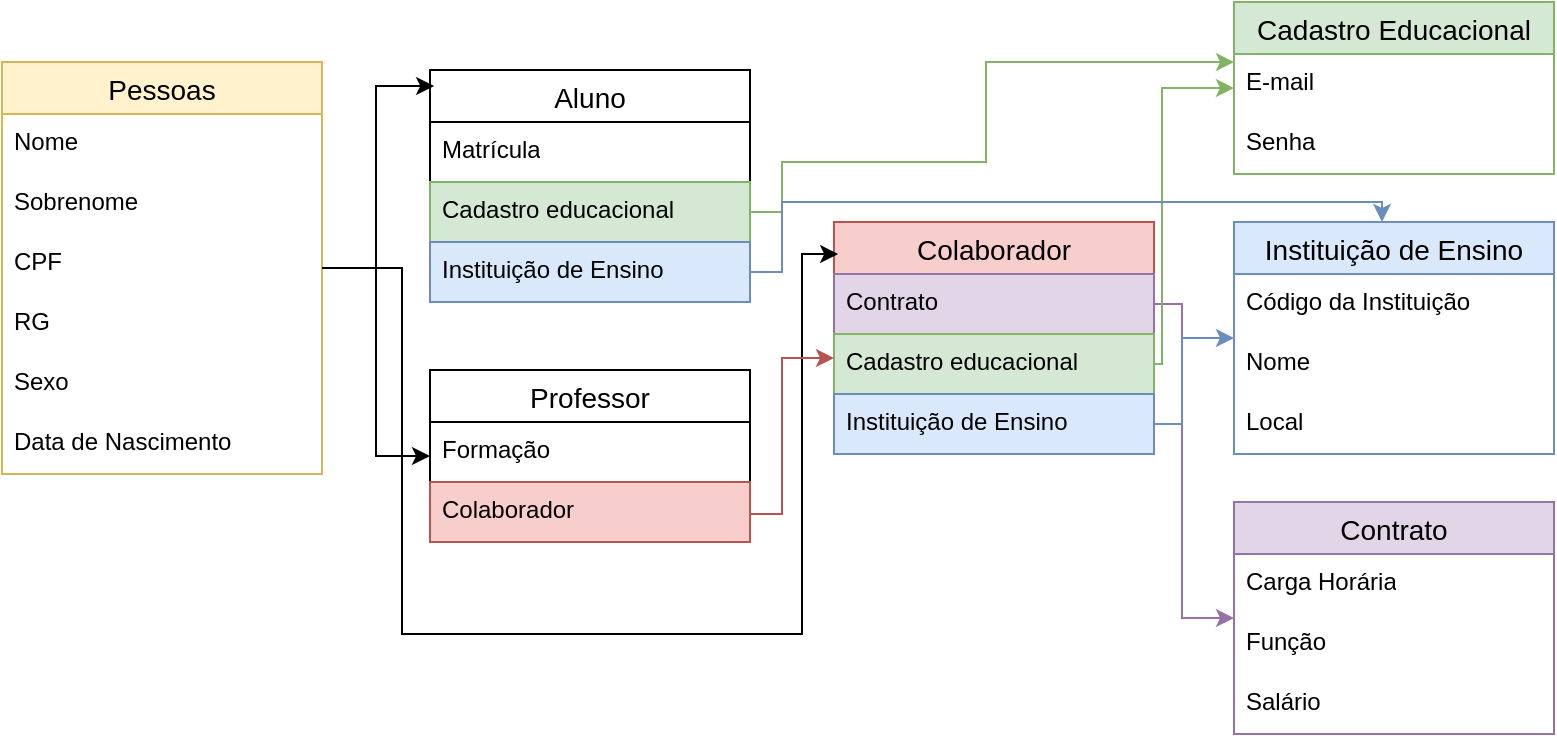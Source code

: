 <mxfile version="23.0.2" type="github" pages="2">
  <diagram name="Página-1" id="nyUTgH9CkfH-5q5UO0cA">
    <mxGraphModel dx="880" dy="470" grid="1" gridSize="10" guides="1" tooltips="1" connect="1" arrows="1" fold="1" page="1" pageScale="1" pageWidth="827" pageHeight="1169" math="0" shadow="0">
      <root>
        <mxCell id="0" />
        <mxCell id="1" parent="0" />
        <mxCell id="SFeIeZnjK43Tk4AS8ulk-58" style="edgeStyle=orthogonalEdgeStyle;rounded=0;orthogonalLoop=1;jettySize=auto;html=1;curved=0;" edge="1" parent="1" source="SFeIeZnjK43Tk4AS8ulk-1" target="SFeIeZnjK43Tk4AS8ulk-29">
          <mxGeometry relative="1" as="geometry" />
        </mxCell>
        <mxCell id="SFeIeZnjK43Tk4AS8ulk-1" value="Pessoas" style="swimlane;fontStyle=0;childLayout=stackLayout;horizontal=1;startSize=26;horizontalStack=0;resizeParent=1;resizeParentMax=0;resizeLast=0;collapsible=1;marginBottom=0;align=center;fontSize=14;fillColor=#fff2cc;strokeColor=#d6b656;" vertex="1" parent="1">
          <mxGeometry x="40" y="40" width="160" height="206" as="geometry" />
        </mxCell>
        <mxCell id="SFeIeZnjK43Tk4AS8ulk-2" value="Nome" style="text;strokeColor=none;fillColor=none;spacingLeft=4;spacingRight=4;overflow=hidden;rotatable=0;points=[[0,0.5],[1,0.5]];portConstraint=eastwest;fontSize=12;whiteSpace=wrap;html=1;" vertex="1" parent="SFeIeZnjK43Tk4AS8ulk-1">
          <mxGeometry y="26" width="160" height="30" as="geometry" />
        </mxCell>
        <mxCell id="SFeIeZnjK43Tk4AS8ulk-3" value="Sobrenome" style="text;strokeColor=none;fillColor=none;spacingLeft=4;spacingRight=4;overflow=hidden;rotatable=0;points=[[0,0.5],[1,0.5]];portConstraint=eastwest;fontSize=12;whiteSpace=wrap;html=1;" vertex="1" parent="SFeIeZnjK43Tk4AS8ulk-1">
          <mxGeometry y="56" width="160" height="30" as="geometry" />
        </mxCell>
        <mxCell id="SFeIeZnjK43Tk4AS8ulk-4" value="CPF" style="text;strokeColor=none;fillColor=none;spacingLeft=4;spacingRight=4;overflow=hidden;rotatable=0;points=[[0,0.5],[1,0.5]];portConstraint=eastwest;fontSize=12;whiteSpace=wrap;html=1;" vertex="1" parent="SFeIeZnjK43Tk4AS8ulk-1">
          <mxGeometry y="86" width="160" height="30" as="geometry" />
        </mxCell>
        <mxCell id="SFeIeZnjK43Tk4AS8ulk-6" value="RG" style="text;strokeColor=none;fillColor=none;spacingLeft=4;spacingRight=4;overflow=hidden;rotatable=0;points=[[0,0.5],[1,0.5]];portConstraint=eastwest;fontSize=12;whiteSpace=wrap;html=1;" vertex="1" parent="SFeIeZnjK43Tk4AS8ulk-1">
          <mxGeometry y="116" width="160" height="30" as="geometry" />
        </mxCell>
        <mxCell id="SFeIeZnjK43Tk4AS8ulk-7" value="Sexo" style="text;strokeColor=none;fillColor=none;spacingLeft=4;spacingRight=4;overflow=hidden;rotatable=0;points=[[0,0.5],[1,0.5]];portConstraint=eastwest;fontSize=12;whiteSpace=wrap;html=1;" vertex="1" parent="SFeIeZnjK43Tk4AS8ulk-1">
          <mxGeometry y="146" width="160" height="30" as="geometry" />
        </mxCell>
        <mxCell id="SFeIeZnjK43Tk4AS8ulk-8" value="Data de Nascimento" style="text;strokeColor=none;fillColor=none;spacingLeft=4;spacingRight=4;overflow=hidden;rotatable=0;points=[[0,0.5],[1,0.5]];portConstraint=eastwest;fontSize=12;whiteSpace=wrap;html=1;" vertex="1" parent="SFeIeZnjK43Tk4AS8ulk-1">
          <mxGeometry y="176" width="160" height="30" as="geometry" />
        </mxCell>
        <mxCell id="SFeIeZnjK43Tk4AS8ulk-9" value="Aluno" style="swimlane;fontStyle=0;childLayout=stackLayout;horizontal=1;startSize=26;horizontalStack=0;resizeParent=1;resizeParentMax=0;resizeLast=0;collapsible=1;marginBottom=0;align=center;fontSize=14;" vertex="1" parent="1">
          <mxGeometry x="254" y="44" width="160" height="116" as="geometry" />
        </mxCell>
        <mxCell id="SFeIeZnjK43Tk4AS8ulk-10" value="Matrícula" style="text;strokeColor=none;fillColor=none;spacingLeft=4;spacingRight=4;overflow=hidden;rotatable=0;points=[[0,0.5],[1,0.5]];portConstraint=eastwest;fontSize=12;whiteSpace=wrap;html=1;" vertex="1" parent="SFeIeZnjK43Tk4AS8ulk-9">
          <mxGeometry y="26" width="160" height="30" as="geometry" />
        </mxCell>
        <mxCell id="SFeIeZnjK43Tk4AS8ulk-11" value="Cadastro educacional" style="text;strokeColor=#82b366;fillColor=#d5e8d4;spacingLeft=4;spacingRight=4;overflow=hidden;rotatable=0;points=[[0,0.5],[1,0.5]];portConstraint=eastwest;fontSize=12;whiteSpace=wrap;html=1;" vertex="1" parent="SFeIeZnjK43Tk4AS8ulk-9">
          <mxGeometry y="56" width="160" height="30" as="geometry" />
        </mxCell>
        <mxCell id="SFeIeZnjK43Tk4AS8ulk-50" value="Instituição de Ensino" style="text;strokeColor=#6c8ebf;fillColor=#dae8fc;spacingLeft=4;spacingRight=4;overflow=hidden;rotatable=0;points=[[0,0.5],[1,0.5]];portConstraint=eastwest;fontSize=12;whiteSpace=wrap;html=1;" vertex="1" parent="SFeIeZnjK43Tk4AS8ulk-9">
          <mxGeometry y="86" width="160" height="30" as="geometry" />
        </mxCell>
        <mxCell id="SFeIeZnjK43Tk4AS8ulk-17" value="Cadastro Educacional" style="swimlane;fontStyle=0;childLayout=stackLayout;horizontal=1;startSize=26;horizontalStack=0;resizeParent=1;resizeParentMax=0;resizeLast=0;collapsible=1;marginBottom=0;align=center;fontSize=14;fillColor=#d5e8d4;strokeColor=#82b366;" vertex="1" parent="1">
          <mxGeometry x="656" y="10" width="160" height="86" as="geometry" />
        </mxCell>
        <mxCell id="SFeIeZnjK43Tk4AS8ulk-18" value="E-mail" style="text;strokeColor=none;fillColor=none;spacingLeft=4;spacingRight=4;overflow=hidden;rotatable=0;points=[[0,0.5],[1,0.5]];portConstraint=eastwest;fontSize=12;whiteSpace=wrap;html=1;" vertex="1" parent="SFeIeZnjK43Tk4AS8ulk-17">
          <mxGeometry y="26" width="160" height="30" as="geometry" />
        </mxCell>
        <mxCell id="SFeIeZnjK43Tk4AS8ulk-19" value="Senha" style="text;strokeColor=none;fillColor=none;spacingLeft=4;spacingRight=4;overflow=hidden;rotatable=0;points=[[0,0.5],[1,0.5]];portConstraint=eastwest;fontSize=12;whiteSpace=wrap;html=1;" vertex="1" parent="SFeIeZnjK43Tk4AS8ulk-17">
          <mxGeometry y="56" width="160" height="30" as="geometry" />
        </mxCell>
        <mxCell id="SFeIeZnjK43Tk4AS8ulk-24" value="Instituição de Ensino" style="swimlane;fontStyle=0;childLayout=stackLayout;horizontal=1;startSize=26;horizontalStack=0;resizeParent=1;resizeParentMax=0;resizeLast=0;collapsible=1;marginBottom=0;align=center;fontSize=14;fillColor=#dae8fc;strokeColor=#6c8ebf;" vertex="1" parent="1">
          <mxGeometry x="656" y="120" width="160" height="116" as="geometry" />
        </mxCell>
        <mxCell id="SFeIeZnjK43Tk4AS8ulk-40" value="Código da Instituição" style="text;strokeColor=none;fillColor=none;spacingLeft=4;spacingRight=4;overflow=hidden;rotatable=0;points=[[0,0.5],[1,0.5]];portConstraint=eastwest;fontSize=12;whiteSpace=wrap;html=1;" vertex="1" parent="SFeIeZnjK43Tk4AS8ulk-24">
          <mxGeometry y="26" width="160" height="30" as="geometry" />
        </mxCell>
        <mxCell id="SFeIeZnjK43Tk4AS8ulk-25" value="Nome" style="text;strokeColor=none;fillColor=none;spacingLeft=4;spacingRight=4;overflow=hidden;rotatable=0;points=[[0,0.5],[1,0.5]];portConstraint=eastwest;fontSize=12;whiteSpace=wrap;html=1;" vertex="1" parent="SFeIeZnjK43Tk4AS8ulk-24">
          <mxGeometry y="56" width="160" height="30" as="geometry" />
        </mxCell>
        <mxCell id="SFeIeZnjK43Tk4AS8ulk-46" value="Local" style="text;strokeColor=none;fillColor=none;spacingLeft=4;spacingRight=4;overflow=hidden;rotatable=0;points=[[0,0.5],[1,0.5]];portConstraint=eastwest;fontSize=12;whiteSpace=wrap;html=1;" vertex="1" parent="SFeIeZnjK43Tk4AS8ulk-24">
          <mxGeometry y="86" width="160" height="30" as="geometry" />
        </mxCell>
        <mxCell id="SFeIeZnjK43Tk4AS8ulk-29" value="Professor" style="swimlane;fontStyle=0;childLayout=stackLayout;horizontal=1;startSize=26;horizontalStack=0;resizeParent=1;resizeParentMax=0;resizeLast=0;collapsible=1;marginBottom=0;align=center;fontSize=14;" vertex="1" parent="1">
          <mxGeometry x="254" y="194" width="160" height="86" as="geometry" />
        </mxCell>
        <mxCell id="SFeIeZnjK43Tk4AS8ulk-30" value="Formação" style="text;strokeColor=none;fillColor=none;spacingLeft=4;spacingRight=4;overflow=hidden;rotatable=0;points=[[0,0.5],[1,0.5]];portConstraint=eastwest;fontSize=12;whiteSpace=wrap;html=1;" vertex="1" parent="SFeIeZnjK43Tk4AS8ulk-29">
          <mxGeometry y="26" width="160" height="30" as="geometry" />
        </mxCell>
        <mxCell id="SFeIeZnjK43Tk4AS8ulk-31" value="Colaborador" style="text;strokeColor=#b85450;fillColor=#f8cecc;spacingLeft=4;spacingRight=4;overflow=hidden;rotatable=0;points=[[0,0.5],[1,0.5]];portConstraint=eastwest;fontSize=12;whiteSpace=wrap;html=1;" vertex="1" parent="SFeIeZnjK43Tk4AS8ulk-29">
          <mxGeometry y="56" width="160" height="30" as="geometry" />
        </mxCell>
        <mxCell id="SFeIeZnjK43Tk4AS8ulk-35" value="Colaborador" style="swimlane;fontStyle=0;childLayout=stackLayout;horizontal=1;startSize=26;horizontalStack=0;resizeParent=1;resizeParentMax=0;resizeLast=0;collapsible=1;marginBottom=0;align=center;fontSize=14;fillColor=#f8cecc;strokeColor=#b85450;" vertex="1" parent="1">
          <mxGeometry x="456" y="120" width="160" height="116" as="geometry" />
        </mxCell>
        <mxCell id="SFeIeZnjK43Tk4AS8ulk-39" value="Contrato" style="text;strokeColor=#9673a6;fillColor=#e1d5e7;spacingLeft=4;spacingRight=4;overflow=hidden;rotatable=0;points=[[0,0.5],[1,0.5]];portConstraint=eastwest;fontSize=12;whiteSpace=wrap;html=1;" vertex="1" parent="SFeIeZnjK43Tk4AS8ulk-35">
          <mxGeometry y="26" width="160" height="30" as="geometry" />
        </mxCell>
        <mxCell id="SFeIeZnjK43Tk4AS8ulk-49" value="Cadastro educacional" style="text;strokeColor=#82b366;fillColor=#d5e8d4;spacingLeft=4;spacingRight=4;overflow=hidden;rotatable=0;points=[[0,0.5],[1,0.5]];portConstraint=eastwest;fontSize=12;whiteSpace=wrap;html=1;" vertex="1" parent="SFeIeZnjK43Tk4AS8ulk-35">
          <mxGeometry y="56" width="160" height="30" as="geometry" />
        </mxCell>
        <mxCell id="SFeIeZnjK43Tk4AS8ulk-52" value="Instituição de Ensino" style="text;strokeColor=#6c8ebf;fillColor=#dae8fc;spacingLeft=4;spacingRight=4;overflow=hidden;rotatable=0;points=[[0,0.5],[1,0.5]];portConstraint=eastwest;fontSize=12;whiteSpace=wrap;html=1;" vertex="1" parent="SFeIeZnjK43Tk4AS8ulk-35">
          <mxGeometry y="86" width="160" height="30" as="geometry" />
        </mxCell>
        <mxCell id="SFeIeZnjK43Tk4AS8ulk-41" value="Contrato" style="swimlane;fontStyle=0;childLayout=stackLayout;horizontal=1;startSize=26;horizontalStack=0;resizeParent=1;resizeParentMax=0;resizeLast=0;collapsible=1;marginBottom=0;align=center;fontSize=14;fillColor=#e1d5e7;strokeColor=#9673a6;" vertex="1" parent="1">
          <mxGeometry x="656" y="260" width="160" height="116" as="geometry" />
        </mxCell>
        <mxCell id="SFeIeZnjK43Tk4AS8ulk-42" value="Carga Horária" style="text;strokeColor=none;fillColor=none;spacingLeft=4;spacingRight=4;overflow=hidden;rotatable=0;points=[[0,0.5],[1,0.5]];portConstraint=eastwest;fontSize=12;whiteSpace=wrap;html=1;" vertex="1" parent="SFeIeZnjK43Tk4AS8ulk-41">
          <mxGeometry y="26" width="160" height="30" as="geometry" />
        </mxCell>
        <mxCell id="SFeIeZnjK43Tk4AS8ulk-43" value="Função" style="text;strokeColor=none;fillColor=none;spacingLeft=4;spacingRight=4;overflow=hidden;rotatable=0;points=[[0,0.5],[1,0.5]];portConstraint=eastwest;fontSize=12;whiteSpace=wrap;html=1;" vertex="1" parent="SFeIeZnjK43Tk4AS8ulk-41">
          <mxGeometry y="56" width="160" height="30" as="geometry" />
        </mxCell>
        <mxCell id="SFeIeZnjK43Tk4AS8ulk-45" value="Salário" style="text;strokeColor=none;fillColor=none;spacingLeft=4;spacingRight=4;overflow=hidden;rotatable=0;points=[[0,0.5],[1,0.5]];portConstraint=eastwest;fontSize=12;whiteSpace=wrap;html=1;" vertex="1" parent="SFeIeZnjK43Tk4AS8ulk-41">
          <mxGeometry y="86" width="160" height="30" as="geometry" />
        </mxCell>
        <mxCell id="SFeIeZnjK43Tk4AS8ulk-57" style="edgeStyle=orthogonalEdgeStyle;rounded=0;orthogonalLoop=1;jettySize=auto;html=1;entryX=0.013;entryY=0.069;entryDx=0;entryDy=0;entryPerimeter=0;curved=0;" edge="1" parent="1" source="SFeIeZnjK43Tk4AS8ulk-1" target="SFeIeZnjK43Tk4AS8ulk-9">
          <mxGeometry relative="1" as="geometry" />
        </mxCell>
        <mxCell id="SFeIeZnjK43Tk4AS8ulk-59" style="edgeStyle=orthogonalEdgeStyle;rounded=0;orthogonalLoop=1;jettySize=auto;html=1;entryX=0.013;entryY=0.138;entryDx=0;entryDy=0;entryPerimeter=0;curved=0;" edge="1" parent="1" source="SFeIeZnjK43Tk4AS8ulk-1" target="SFeIeZnjK43Tk4AS8ulk-35">
          <mxGeometry relative="1" as="geometry">
            <Array as="points">
              <mxPoint x="240" y="143" />
              <mxPoint x="240" y="326" />
              <mxPoint x="440" y="326" />
              <mxPoint x="440" y="136" />
            </Array>
          </mxGeometry>
        </mxCell>
        <mxCell id="SFeIeZnjK43Tk4AS8ulk-65" style="edgeStyle=orthogonalEdgeStyle;rounded=0;orthogonalLoop=1;jettySize=auto;html=1;fillColor=#f8cecc;strokeColor=#b85450;" edge="1" parent="1" source="SFeIeZnjK43Tk4AS8ulk-31" target="SFeIeZnjK43Tk4AS8ulk-35">
          <mxGeometry relative="1" as="geometry">
            <Array as="points">
              <mxPoint x="430" y="266" />
              <mxPoint x="430" y="188" />
            </Array>
          </mxGeometry>
        </mxCell>
        <mxCell id="SFeIeZnjK43Tk4AS8ulk-66" style="edgeStyle=orthogonalEdgeStyle;rounded=0;orthogonalLoop=1;jettySize=auto;html=1;fillColor=#e1d5e7;strokeColor=#9673a6;" edge="1" parent="1" source="SFeIeZnjK43Tk4AS8ulk-39" target="SFeIeZnjK43Tk4AS8ulk-41">
          <mxGeometry relative="1" as="geometry">
            <Array as="points">
              <mxPoint x="630" y="161" />
              <mxPoint x="630" y="318" />
            </Array>
          </mxGeometry>
        </mxCell>
        <mxCell id="SFeIeZnjK43Tk4AS8ulk-67" style="edgeStyle=orthogonalEdgeStyle;rounded=0;orthogonalLoop=1;jettySize=auto;html=1;fillColor=#d5e8d4;strokeColor=#82b366;" edge="1" parent="1" source="SFeIeZnjK43Tk4AS8ulk-49" target="SFeIeZnjK43Tk4AS8ulk-17">
          <mxGeometry relative="1" as="geometry">
            <Array as="points">
              <mxPoint x="620" y="191" />
              <mxPoint x="620" y="53" />
            </Array>
          </mxGeometry>
        </mxCell>
        <mxCell id="SFeIeZnjK43Tk4AS8ulk-68" style="edgeStyle=orthogonalEdgeStyle;rounded=0;orthogonalLoop=1;jettySize=auto;html=1;fillColor=#dae8fc;strokeColor=#6c8ebf;" edge="1" parent="1" source="SFeIeZnjK43Tk4AS8ulk-52" target="SFeIeZnjK43Tk4AS8ulk-24">
          <mxGeometry relative="1" as="geometry">
            <Array as="points">
              <mxPoint x="630" y="221" />
              <mxPoint x="630" y="178" />
            </Array>
          </mxGeometry>
        </mxCell>
        <mxCell id="SFeIeZnjK43Tk4AS8ulk-69" style="edgeStyle=orthogonalEdgeStyle;rounded=0;orthogonalLoop=1;jettySize=auto;html=1;fillColor=#d5e8d4;strokeColor=#82b366;" edge="1" parent="1" source="SFeIeZnjK43Tk4AS8ulk-11" target="SFeIeZnjK43Tk4AS8ulk-17">
          <mxGeometry relative="1" as="geometry">
            <Array as="points">
              <mxPoint x="430" y="115" />
              <mxPoint x="430" y="90" />
              <mxPoint x="532" y="90" />
              <mxPoint x="532" y="40" />
            </Array>
          </mxGeometry>
        </mxCell>
        <mxCell id="SFeIeZnjK43Tk4AS8ulk-70" style="edgeStyle=orthogonalEdgeStyle;rounded=0;orthogonalLoop=1;jettySize=auto;html=1;fillColor=#dae8fc;strokeColor=#6c8ebf;" edge="1" parent="1" source="SFeIeZnjK43Tk4AS8ulk-50" target="SFeIeZnjK43Tk4AS8ulk-24">
          <mxGeometry relative="1" as="geometry">
            <Array as="points">
              <mxPoint x="430" y="145" />
              <mxPoint x="430" y="110" />
              <mxPoint x="730" y="110" />
            </Array>
          </mxGeometry>
        </mxCell>
      </root>
    </mxGraphModel>
  </diagram>
  <diagram id="sshnuXrPKq1HEIoOe6zr" name="Página-2">
    <mxGraphModel dx="1100" dy="588" grid="1" gridSize="10" guides="1" tooltips="1" connect="1" arrows="1" fold="1" page="1" pageScale="1" pageWidth="827" pageHeight="1169" math="0" shadow="0">
      <root>
        <mxCell id="0" />
        <mxCell id="1" parent="0" />
        <mxCell id="RXpIwVeQTwcAYjnf2EyD-23" style="edgeStyle=orthogonalEdgeStyle;rounded=0;orthogonalLoop=1;jettySize=auto;html=1;fillColor=#fff2cc;strokeColor=#d6b656;" edge="1" parent="1" source="4ie_JrNlVsKsnJTKaJ5a-1" target="4ie_JrNlVsKsnJTKaJ5a-5">
          <mxGeometry relative="1" as="geometry" />
        </mxCell>
        <mxCell id="4ie_JrNlVsKsnJTKaJ5a-1" value="Paciente" style="swimlane;fontStyle=0;childLayout=stackLayout;horizontal=1;startSize=26;horizontalStack=0;resizeParent=1;resizeParentMax=0;resizeLast=0;collapsible=1;marginBottom=0;align=center;fontSize=14;fillColor=#fff2cc;strokeColor=#d6b656;" vertex="1" parent="1">
          <mxGeometry x="460" y="190" width="160" height="176" as="geometry" />
        </mxCell>
        <mxCell id="4ie_JrNlVsKsnJTKaJ5a-2" value="CPF" style="text;strokeColor=none;fillColor=none;spacingLeft=4;spacingRight=4;overflow=hidden;rotatable=0;points=[[0,0.5],[1,0.5]];portConstraint=eastwest;fontSize=12;whiteSpace=wrap;html=1;" vertex="1" parent="4ie_JrNlVsKsnJTKaJ5a-1">
          <mxGeometry y="26" width="160" height="30" as="geometry" />
        </mxCell>
        <mxCell id="4ie_JrNlVsKsnJTKaJ5a-3" value="Nome" style="text;strokeColor=none;fillColor=none;spacingLeft=4;spacingRight=4;overflow=hidden;rotatable=0;points=[[0,0.5],[1,0.5]];portConstraint=eastwest;fontSize=12;whiteSpace=wrap;html=1;" vertex="1" parent="4ie_JrNlVsKsnJTKaJ5a-1">
          <mxGeometry y="56" width="160" height="30" as="geometry" />
        </mxCell>
        <mxCell id="4ie_JrNlVsKsnJTKaJ5a-4" value="Endereço" style="text;strokeColor=none;fillColor=none;spacingLeft=4;spacingRight=4;overflow=hidden;rotatable=0;points=[[0,0.5],[1,0.5]];portConstraint=eastwest;fontSize=12;whiteSpace=wrap;html=1;" vertex="1" parent="4ie_JrNlVsKsnJTKaJ5a-1">
          <mxGeometry y="86" width="160" height="30" as="geometry" />
        </mxCell>
        <mxCell id="4ie_JrNlVsKsnJTKaJ5a-30" value="Telefone" style="text;strokeColor=none;fillColor=none;spacingLeft=4;spacingRight=4;overflow=hidden;rotatable=0;points=[[0,0.5],[1,0.5]];portConstraint=eastwest;fontSize=12;whiteSpace=wrap;html=1;" vertex="1" parent="4ie_JrNlVsKsnJTKaJ5a-1">
          <mxGeometry y="116" width="160" height="30" as="geometry" />
        </mxCell>
        <mxCell id="RXpIwVeQTwcAYjnf2EyD-1" value="Plano de Saúde" style="text;strokeColor=none;fillColor=none;spacingLeft=4;spacingRight=4;overflow=hidden;rotatable=0;points=[[0,0.5],[1,0.5]];portConstraint=eastwest;fontSize=12;whiteSpace=wrap;html=1;" vertex="1" parent="4ie_JrNlVsKsnJTKaJ5a-1">
          <mxGeometry y="146" width="160" height="30" as="geometry" />
        </mxCell>
        <mxCell id="RXpIwVeQTwcAYjnf2EyD-34" style="edgeStyle=orthogonalEdgeStyle;rounded=0;orthogonalLoop=1;jettySize=auto;html=1;fillColor=#d5e8d4;strokeColor=#82b366;" edge="1" parent="1" source="4ie_JrNlVsKsnJTKaJ5a-5" target="RXpIwVeQTwcAYjnf2EyD-18">
          <mxGeometry relative="1" as="geometry" />
        </mxCell>
        <mxCell id="4ie_JrNlVsKsnJTKaJ5a-5" value="Médico" style="swimlane;fontStyle=0;childLayout=stackLayout;horizontal=1;startSize=26;horizontalStack=0;resizeParent=1;resizeParentMax=0;resizeLast=0;collapsible=1;marginBottom=0;align=center;fontSize=14;fillColor=#d5e8d4;strokeColor=#82b366;" vertex="1" parent="1">
          <mxGeometry x="460" y="380" width="160" height="176" as="geometry" />
        </mxCell>
        <mxCell id="4ie_JrNlVsKsnJTKaJ5a-6" value="CRM" style="text;strokeColor=none;fillColor=none;spacingLeft=4;spacingRight=4;overflow=hidden;rotatable=0;points=[[0,0.5],[1,0.5]];portConstraint=eastwest;fontSize=12;whiteSpace=wrap;html=1;" vertex="1" parent="4ie_JrNlVsKsnJTKaJ5a-5">
          <mxGeometry y="26" width="160" height="30" as="geometry" />
        </mxCell>
        <mxCell id="4ie_JrNlVsKsnJTKaJ5a-7" value="Nome" style="text;strokeColor=none;fillColor=none;spacingLeft=4;spacingRight=4;overflow=hidden;rotatable=0;points=[[0,0.5],[1,0.5]];portConstraint=eastwest;fontSize=12;whiteSpace=wrap;html=1;" vertex="1" parent="4ie_JrNlVsKsnJTKaJ5a-5">
          <mxGeometry y="56" width="160" height="30" as="geometry" />
        </mxCell>
        <mxCell id="4ie_JrNlVsKsnJTKaJ5a-8" value="Telefone" style="text;strokeColor=none;fillColor=none;spacingLeft=4;spacingRight=4;overflow=hidden;rotatable=0;points=[[0,0.5],[1,0.5]];portConstraint=eastwest;fontSize=12;whiteSpace=wrap;html=1;" vertex="1" parent="4ie_JrNlVsKsnJTKaJ5a-5">
          <mxGeometry y="86" width="160" height="30" as="geometry" />
        </mxCell>
        <mxCell id="4ie_JrNlVsKsnJTKaJ5a-29" value="E-mail" style="text;strokeColor=none;fillColor=none;spacingLeft=4;spacingRight=4;overflow=hidden;rotatable=0;points=[[0,0.5],[1,0.5]];portConstraint=eastwest;fontSize=12;whiteSpace=wrap;html=1;" vertex="1" parent="4ie_JrNlVsKsnJTKaJ5a-5">
          <mxGeometry y="116" width="160" height="30" as="geometry" />
        </mxCell>
        <mxCell id="RXpIwVeQTwcAYjnf2EyD-38" value="Pacientes" style="text;strokeColor=none;fillColor=none;spacingLeft=4;spacingRight=4;overflow=hidden;rotatable=0;points=[[0,0.5],[1,0.5]];portConstraint=eastwest;fontSize=12;whiteSpace=wrap;html=1;" vertex="1" parent="4ie_JrNlVsKsnJTKaJ5a-5">
          <mxGeometry y="146" width="160" height="30" as="geometry" />
        </mxCell>
        <mxCell id="4ie_JrNlVsKsnJTKaJ5a-9" value="Consulta" style="swimlane;fontStyle=0;childLayout=stackLayout;horizontal=1;startSize=26;horizontalStack=0;resizeParent=1;resizeParentMax=0;resizeLast=0;collapsible=1;marginBottom=0;align=center;fontSize=14;fillColor=#e1d5e7;strokeColor=#9673a6;" vertex="1" parent="1">
          <mxGeometry x="240" y="244" width="160" height="206" as="geometry" />
        </mxCell>
        <mxCell id="4ie_JrNlVsKsnJTKaJ5a-10" value="Data" style="text;strokeColor=none;fillColor=none;spacingLeft=4;spacingRight=4;overflow=hidden;rotatable=0;points=[[0,0.5],[1,0.5]];portConstraint=eastwest;fontSize=12;whiteSpace=wrap;html=1;" vertex="1" parent="4ie_JrNlVsKsnJTKaJ5a-9">
          <mxGeometry y="26" width="160" height="30" as="geometry" />
        </mxCell>
        <mxCell id="4ie_JrNlVsKsnJTKaJ5a-11" value="Tipo de Atendimento" style="text;strokeColor=none;fillColor=none;spacingLeft=4;spacingRight=4;overflow=hidden;rotatable=0;points=[[0,0.5],[1,0.5]];portConstraint=eastwest;fontSize=12;whiteSpace=wrap;html=1;" vertex="1" parent="4ie_JrNlVsKsnJTKaJ5a-9">
          <mxGeometry y="56" width="160" height="30" as="geometry" />
        </mxCell>
        <mxCell id="RXpIwVeQTwcAYjnf2EyD-11" value="Paciente" style="text;strokeColor=none;fillColor=none;spacingLeft=4;spacingRight=4;overflow=hidden;rotatable=0;points=[[0,0.5],[1,0.5]];portConstraint=eastwest;fontSize=12;whiteSpace=wrap;html=1;" vertex="1" parent="4ie_JrNlVsKsnJTKaJ5a-9">
          <mxGeometry y="86" width="160" height="30" as="geometry" />
        </mxCell>
        <mxCell id="RXpIwVeQTwcAYjnf2EyD-10" value="Médico" style="text;strokeColor=none;fillColor=none;spacingLeft=4;spacingRight=4;overflow=hidden;rotatable=0;points=[[0,0.5],[1,0.5]];portConstraint=eastwest;fontSize=12;whiteSpace=wrap;html=1;" vertex="1" parent="4ie_JrNlVsKsnJTKaJ5a-9">
          <mxGeometry y="116" width="160" height="30" as="geometry" />
        </mxCell>
        <mxCell id="RXpIwVeQTwcAYjnf2EyD-12" value="Medicamentos" style="text;strokeColor=none;fillColor=none;spacingLeft=4;spacingRight=4;overflow=hidden;rotatable=0;points=[[0,0.5],[1,0.5]];portConstraint=eastwest;fontSize=12;whiteSpace=wrap;html=1;" vertex="1" parent="4ie_JrNlVsKsnJTKaJ5a-9">
          <mxGeometry y="146" width="160" height="30" as="geometry" />
        </mxCell>
        <mxCell id="RXpIwVeQTwcAYjnf2EyD-28" value="Exame" style="text;strokeColor=none;fillColor=none;spacingLeft=4;spacingRight=4;overflow=hidden;rotatable=0;points=[[0,0.5],[1,0.5]];portConstraint=eastwest;fontSize=12;whiteSpace=wrap;html=1;" vertex="1" parent="4ie_JrNlVsKsnJTKaJ5a-9">
          <mxGeometry y="176" width="160" height="30" as="geometry" />
        </mxCell>
        <mxCell id="4ie_JrNlVsKsnJTKaJ5a-17" value="Hospital" style="swimlane;fontStyle=0;childLayout=stackLayout;horizontal=1;startSize=26;horizontalStack=0;resizeParent=1;resizeParentMax=0;resizeLast=0;collapsible=1;marginBottom=0;align=center;fontSize=14;fillColor=#dae8fc;strokeColor=#6c8ebf;" vertex="1" parent="1">
          <mxGeometry x="660" y="280" width="160" height="116" as="geometry" />
        </mxCell>
        <mxCell id="4ie_JrNlVsKsnJTKaJ5a-18" value="Nome" style="text;strokeColor=none;fillColor=none;spacingLeft=4;spacingRight=4;overflow=hidden;rotatable=0;points=[[0,0.5],[1,0.5]];portConstraint=eastwest;fontSize=12;whiteSpace=wrap;html=1;" vertex="1" parent="4ie_JrNlVsKsnJTKaJ5a-17">
          <mxGeometry y="26" width="160" height="30" as="geometry" />
        </mxCell>
        <mxCell id="4ie_JrNlVsKsnJTKaJ5a-19" value="Endereço" style="text;strokeColor=none;fillColor=none;spacingLeft=4;spacingRight=4;overflow=hidden;rotatable=0;points=[[0,0.5],[1,0.5]];portConstraint=eastwest;fontSize=12;whiteSpace=wrap;html=1;" vertex="1" parent="4ie_JrNlVsKsnJTKaJ5a-17">
          <mxGeometry y="56" width="160" height="30" as="geometry" />
        </mxCell>
        <mxCell id="RXpIwVeQTwcAYjnf2EyD-18" value="Médicos" style="text;strokeColor=none;fillColor=none;spacingLeft=4;spacingRight=4;overflow=hidden;rotatable=0;points=[[0,0.5],[1,0.5]];portConstraint=eastwest;fontSize=12;whiteSpace=wrap;html=1;" vertex="1" parent="4ie_JrNlVsKsnJTKaJ5a-17">
          <mxGeometry y="86" width="160" height="30" as="geometry" />
        </mxCell>
        <mxCell id="4ie_JrNlVsKsnJTKaJ5a-21" value="Exames" style="swimlane;fontStyle=0;childLayout=stackLayout;horizontal=1;startSize=26;horizontalStack=0;resizeParent=1;resizeParentMax=0;resizeLast=0;collapsible=1;marginBottom=0;align=center;fontSize=14;fillColor=#fa6800;fontColor=#000000;strokeColor=#C73500;" vertex="1" parent="1">
          <mxGeometry x="80" y="540" width="160" height="146" as="geometry" />
        </mxCell>
        <mxCell id="4ie_JrNlVsKsnJTKaJ5a-22" value="Código" style="text;strokeColor=none;fillColor=none;spacingLeft=4;spacingRight=4;overflow=hidden;rotatable=0;points=[[0,0.5],[1,0.5]];portConstraint=eastwest;fontSize=12;whiteSpace=wrap;html=1;" vertex="1" parent="4ie_JrNlVsKsnJTKaJ5a-21">
          <mxGeometry y="26" width="160" height="30" as="geometry" />
        </mxCell>
        <mxCell id="4ie_JrNlVsKsnJTKaJ5a-23" value="Nome" style="text;strokeColor=none;fillColor=none;spacingLeft=4;spacingRight=4;overflow=hidden;rotatable=0;points=[[0,0.5],[1,0.5]];portConstraint=eastwest;fontSize=12;whiteSpace=wrap;html=1;" vertex="1" parent="4ie_JrNlVsKsnJTKaJ5a-21">
          <mxGeometry y="56" width="160" height="30" as="geometry" />
        </mxCell>
        <mxCell id="4ie_JrNlVsKsnJTKaJ5a-24" value="Observação" style="text;strokeColor=none;fillColor=none;spacingLeft=4;spacingRight=4;overflow=hidden;rotatable=0;points=[[0,0.5],[1,0.5]];portConstraint=eastwest;fontSize=12;whiteSpace=wrap;html=1;" vertex="1" parent="4ie_JrNlVsKsnJTKaJ5a-21">
          <mxGeometry y="86" width="160" height="30" as="geometry" />
        </mxCell>
        <mxCell id="RXpIwVeQTwcAYjnf2EyD-9" value="Resultado" style="text;strokeColor=none;fillColor=none;spacingLeft=4;spacingRight=4;overflow=hidden;rotatable=0;points=[[0,0.5],[1,0.5]];portConstraint=eastwest;fontSize=12;whiteSpace=wrap;html=1;" vertex="1" parent="4ie_JrNlVsKsnJTKaJ5a-21">
          <mxGeometry y="116" width="160" height="30" as="geometry" />
        </mxCell>
        <mxCell id="4ie_JrNlVsKsnJTKaJ5a-13" value="Medicamentos" style="swimlane;fontStyle=0;childLayout=stackLayout;horizontal=1;startSize=26;horizontalStack=0;resizeParent=1;resizeParentMax=0;resizeLast=0;collapsible=1;marginBottom=0;align=center;fontSize=14;fillColor=#f8cecc;strokeColor=#b85450;" vertex="1" parent="1">
          <mxGeometry x="270" y="540" width="160" height="176" as="geometry" />
        </mxCell>
        <mxCell id="4ie_JrNlVsKsnJTKaJ5a-14" value="Código de Identificação" style="text;strokeColor=none;fillColor=none;spacingLeft=4;spacingRight=4;overflow=hidden;rotatable=0;points=[[0,0.5],[1,0.5]];portConstraint=eastwest;fontSize=12;whiteSpace=wrap;html=1;" vertex="1" parent="4ie_JrNlVsKsnJTKaJ5a-13">
          <mxGeometry y="26" width="160" height="30" as="geometry" />
        </mxCell>
        <mxCell id="4ie_JrNlVsKsnJTKaJ5a-15" value="Nome" style="text;strokeColor=none;fillColor=none;spacingLeft=4;spacingRight=4;overflow=hidden;rotatable=0;points=[[0,0.5],[1,0.5]];portConstraint=eastwest;fontSize=12;whiteSpace=wrap;html=1;" vertex="1" parent="4ie_JrNlVsKsnJTKaJ5a-13">
          <mxGeometry y="56" width="160" height="30" as="geometry" />
        </mxCell>
        <mxCell id="4ie_JrNlVsKsnJTKaJ5a-16" value="Tipo" style="text;strokeColor=none;fillColor=none;spacingLeft=4;spacingRight=4;overflow=hidden;rotatable=0;points=[[0,0.5],[1,0.5]];portConstraint=eastwest;fontSize=12;whiteSpace=wrap;html=1;" vertex="1" parent="4ie_JrNlVsKsnJTKaJ5a-13">
          <mxGeometry y="86" width="160" height="30" as="geometry" />
        </mxCell>
        <mxCell id="RXpIwVeQTwcAYjnf2EyD-5" value="Dosagem&amp;nbsp;" style="text;strokeColor=none;fillColor=none;spacingLeft=4;spacingRight=4;overflow=hidden;rotatable=0;points=[[0,0.5],[1,0.5]];portConstraint=eastwest;fontSize=12;whiteSpace=wrap;html=1;" vertex="1" parent="4ie_JrNlVsKsnJTKaJ5a-13">
          <mxGeometry y="116" width="160" height="30" as="geometry" />
        </mxCell>
        <mxCell id="RXpIwVeQTwcAYjnf2EyD-7" value="Uso" style="text;strokeColor=none;fillColor=none;spacingLeft=4;spacingRight=4;overflow=hidden;rotatable=0;points=[[0,0.5],[1,0.5]];portConstraint=eastwest;fontSize=12;whiteSpace=wrap;html=1;" vertex="1" parent="4ie_JrNlVsKsnJTKaJ5a-13">
          <mxGeometry y="146" width="160" height="30" as="geometry" />
        </mxCell>
        <mxCell id="RXpIwVeQTwcAYjnf2EyD-24" style="edgeStyle=orthogonalEdgeStyle;rounded=0;orthogonalLoop=1;jettySize=auto;html=1;fillColor=#fff2cc;strokeColor=#d6b656;" edge="1" parent="1" source="RXpIwVeQTwcAYjnf2EyD-11" target="4ie_JrNlVsKsnJTKaJ5a-1">
          <mxGeometry relative="1" as="geometry" />
        </mxCell>
        <mxCell id="RXpIwVeQTwcAYjnf2EyD-25" style="edgeStyle=orthogonalEdgeStyle;rounded=0;orthogonalLoop=1;jettySize=auto;html=1;fillColor=#d5e8d4;strokeColor=#82b366;" edge="1" parent="1" source="RXpIwVeQTwcAYjnf2EyD-10" target="4ie_JrNlVsKsnJTKaJ5a-5">
          <mxGeometry relative="1" as="geometry" />
        </mxCell>
        <mxCell id="RXpIwVeQTwcAYjnf2EyD-30" style="edgeStyle=orthogonalEdgeStyle;rounded=0;orthogonalLoop=1;jettySize=auto;html=1;fillColor=#f8cecc;strokeColor=#b85450;" edge="1" parent="1" source="RXpIwVeQTwcAYjnf2EyD-12" target="4ie_JrNlVsKsnJTKaJ5a-13">
          <mxGeometry relative="1" as="geometry">
            <Array as="points">
              <mxPoint x="420" y="405" />
              <mxPoint x="420" y="480" />
              <mxPoint x="410" y="480" />
            </Array>
          </mxGeometry>
        </mxCell>
        <mxCell id="RXpIwVeQTwcAYjnf2EyD-31" style="edgeStyle=orthogonalEdgeStyle;rounded=0;orthogonalLoop=1;jettySize=auto;html=1;entryX=0.387;entryY=-0.006;entryDx=0;entryDy=0;entryPerimeter=0;fillColor=#fa6800;strokeColor=#C73500;" edge="1" parent="1" source="RXpIwVeQTwcAYjnf2EyD-28" target="4ie_JrNlVsKsnJTKaJ5a-21">
          <mxGeometry relative="1" as="geometry" />
        </mxCell>
      </root>
    </mxGraphModel>
  </diagram>
</mxfile>
